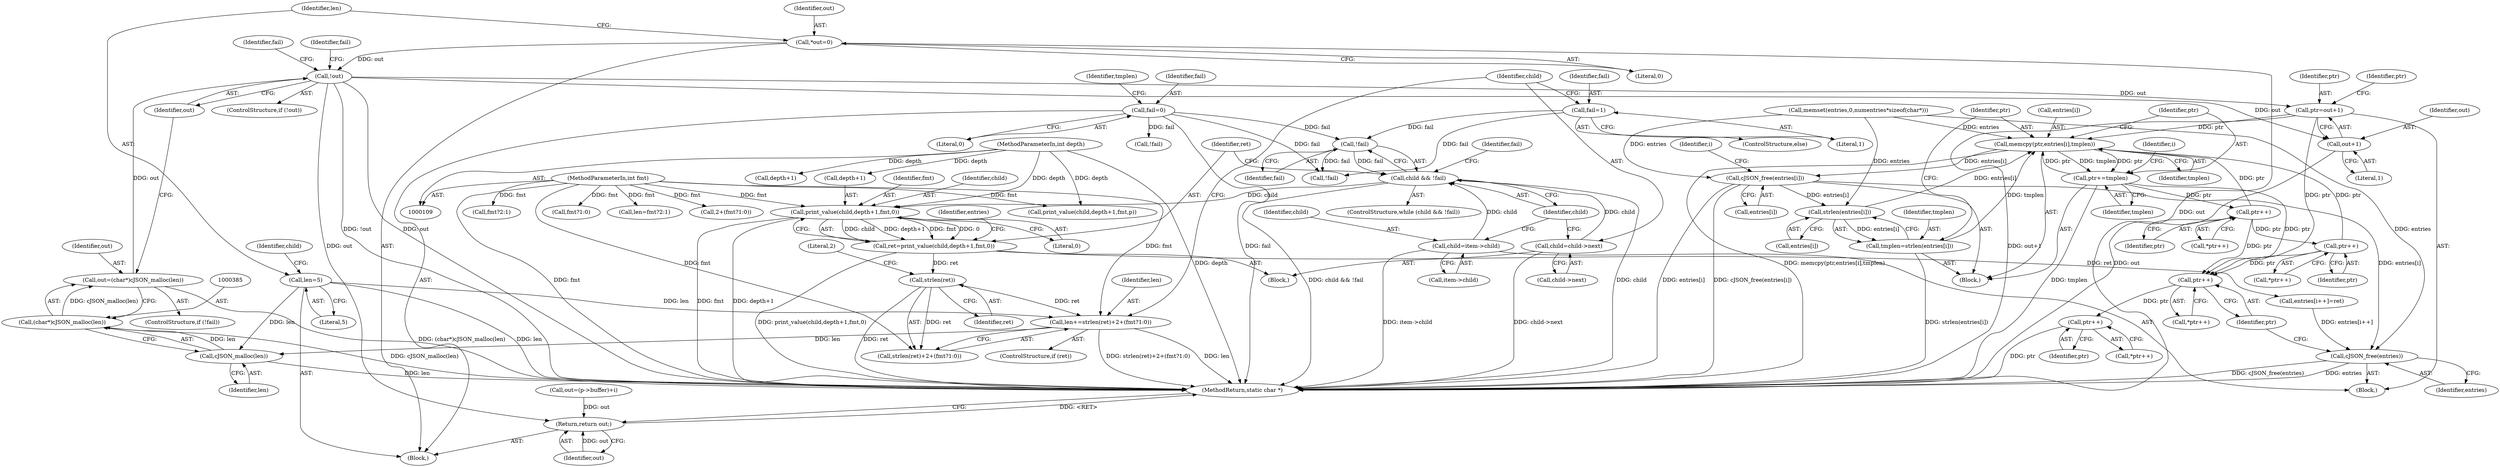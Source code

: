 digraph "0_iperf_91f2fa59e8ed80dfbf400add0164ee0e508e412a_40@pointer" {
"1000389" [label="(Call,!out)"];
"1000382" [label="(Call,out=(char*)cJSON_malloc(len))"];
"1000384" [label="(Call,(char*)cJSON_malloc(len))"];
"1000386" [label="(Call,cJSON_malloc(len))"];
"1000359" [label="(Call,len+=strlen(ret)+2+(fmt?1:0))"];
"1000362" [label="(Call,strlen(ret))"];
"1000342" [label="(Call,ret=print_value(child,depth+1,fmt,0))"];
"1000344" [label="(Call,print_value(child,depth+1,fmt,0))"];
"1000337" [label="(Call,child && !fail)"];
"1000374" [label="(Call,child=child->next)"];
"1000331" [label="(Call,child=item->child)"];
"1000339" [label="(Call,!fail)"];
"1000141" [label="(Call,fail=0)"];
"1000371" [label="(Call,fail=1)"];
"1000111" [label="(MethodParameterIn,int depth)"];
"1000112" [label="(MethodParameterIn,int fmt)"];
"1000123" [label="(Call,len=5)"];
"1000117" [label="(Call,*out=0)"];
"1000422" [label="(Call,ptr=out+1)"];
"1000447" [label="(Call,memcpy(ptr,entries[i],tmplen))"];
"1000453" [label="(Call,ptr+=tmplen)"];
"1000465" [label="(Call,ptr++)"];
"1000472" [label="(Call,ptr++)"];
"1000487" [label="(Call,ptr++)"];
"1000492" [label="(Call,ptr++)"];
"1000479" [label="(Call,cJSON_free(entries[i]))"];
"1000443" [label="(Call,strlen(entries[i]))"];
"1000441" [label="(Call,tmplen=strlen(entries[i]))"];
"1000483" [label="(Call,cJSON_free(entries))"];
"1000424" [label="(Call,out+1)"];
"1000495" [label="(Return,return out;)"];
"1000142" [label="(Identifier,fail)"];
"1000333" [label="(Call,item->child)"];
"1000217" [label="(Call,!fail)"];
"1000351" [label="(Call,entries[i++]=ret)"];
"1000440" [label="(Block,)"];
"1000429" [label="(Identifier,ptr)"];
"1000387" [label="(Identifier,len)"];
"1000465" [label="(Call,ptr++)"];
"1000373" [label="(Literal,1)"];
"1000345" [label="(Identifier,child)"];
"1000395" [label="(Identifier,fail)"];
"1000422" [label="(Call,ptr=out+1)"];
"1000346" [label="(Call,depth+1)"];
"1000497" [label="(MethodReturn,static char *)"];
"1000357" [label="(ControlStructure,if (ret))"];
"1000240" [label="(Call,fmt?2:1)"];
"1000374" [label="(Call,child=child->next)"];
"1000425" [label="(Identifier,out)"];
"1000363" [label="(Identifier,ret)"];
"1000386" [label="(Call,cJSON_malloc(len))"];
"1000392" [label="(Identifier,fail)"];
"1000384" [label="(Call,(char*)cJSON_malloc(len))"];
"1000114" [label="(Block,)"];
"1000350" [label="(Literal,0)"];
"1000375" [label="(Identifier,child)"];
"1000124" [label="(Identifier,len)"];
"1000423" [label="(Identifier,ptr)"];
"1000488" [label="(Identifier,ptr)"];
"1000458" [label="(Identifier,i)"];
"1000464" [label="(Call,*ptr++)"];
"1000371" [label="(Call,fail=1)"];
"1000447" [label="(Call,memcpy(ptr,entries[i],tmplen))"];
"1000336" [label="(ControlStructure,while (child && !fail))"];
"1000390" [label="(Identifier,out)"];
"1000441" [label="(Call,tmplen=strlen(entries[i]))"];
"1000361" [label="(Call,strlen(ret)+2+(fmt?1:0))"];
"1000466" [label="(Identifier,ptr)"];
"1000496" [label="(Identifier,out)"];
"1000342" [label="(Call,ret=print_value(child,depth+1,fmt,0))"];
"1000491" [label="(Call,*ptr++)"];
"1000493" [label="(Identifier,ptr)"];
"1000366" [label="(Call,fmt?1:0)"];
"1000353" [label="(Identifier,entries)"];
"1000444" [label="(Call,entries[i])"];
"1000383" [label="(Identifier,out)"];
"1000337" [label="(Call,child && !fail)"];
"1000382" [label="(Call,out=(char*)cJSON_malloc(len))"];
"1000238" [label="(Call,len=fmt?2:1)"];
"1000222" [label="(Call,depth+1)"];
"1000341" [label="(Block,)"];
"1000146" [label="(Identifier,tmplen)"];
"1000370" [label="(ControlStructure,else)"];
"1000359" [label="(Call,len+=strlen(ret)+2+(fmt?1:0))"];
"1000376" [label="(Call,child->next)"];
"1000344" [label="(Call,print_value(child,depth+1,fmt,0))"];
"1000339" [label="(Call,!fail)"];
"1000128" [label="(Identifier,child)"];
"1000379" [label="(ControlStructure,if (!fail))"];
"1000479" [label="(Call,cJSON_free(entries[i]))"];
"1000372" [label="(Identifier,fail)"];
"1000443" [label="(Call,strlen(entries[i]))"];
"1000119" [label="(Literal,0)"];
"1000362" [label="(Call,strlen(ret))"];
"1000486" [label="(Call,*ptr++)"];
"1000301" [label="(Call,out=(p->buffer)+i)"];
"1000389" [label="(Call,!out)"];
"1000471" [label="(Call,*ptr++)"];
"1000454" [label="(Identifier,ptr)"];
"1000125" [label="(Literal,5)"];
"1000449" [label="(Call,entries[i])"];
"1000439" [label="(Identifier,i)"];
"1000424" [label="(Call,out+1)"];
"1000381" [label="(Identifier,fail)"];
"1000118" [label="(Identifier,out)"];
"1000455" [label="(Identifier,tmplen)"];
"1000495" [label="(Return,return out;)"];
"1000343" [label="(Identifier,ret)"];
"1000338" [label="(Identifier,child)"];
"1000349" [label="(Identifier,fmt)"];
"1000331" [label="(Call,child=item->child)"];
"1000220" [label="(Call,print_value(child,depth+1,fmt,p))"];
"1000448" [label="(Identifier,ptr)"];
"1000309" [label="(Block,)"];
"1000112" [label="(MethodParameterIn,int fmt)"];
"1000340" [label="(Identifier,fail)"];
"1000380" [label="(Call,!fail)"];
"1000117" [label="(Call,*out=0)"];
"1000365" [label="(Literal,2)"];
"1000426" [label="(Literal,1)"];
"1000364" [label="(Call,2+(fmt?1:0))"];
"1000483" [label="(Call,cJSON_free(entries))"];
"1000360" [label="(Identifier,len)"];
"1000472" [label="(Call,ptr++)"];
"1000453" [label="(Call,ptr+=tmplen)"];
"1000324" [label="(Call,memset(entries,0,numentries*sizeof(char*)))"];
"1000473" [label="(Identifier,ptr)"];
"1000388" [label="(ControlStructure,if (!out))"];
"1000442" [label="(Identifier,tmplen)"];
"1000143" [label="(Literal,0)"];
"1000487" [label="(Call,ptr++)"];
"1000141" [label="(Call,fail=0)"];
"1000332" [label="(Identifier,child)"];
"1000492" [label="(Call,ptr++)"];
"1000480" [label="(Call,entries[i])"];
"1000123" [label="(Call,len=5)"];
"1000484" [label="(Identifier,entries)"];
"1000111" [label="(MethodParameterIn,int depth)"];
"1000452" [label="(Identifier,tmplen)"];
"1000389" -> "1000388"  [label="AST: "];
"1000389" -> "1000390"  [label="CFG: "];
"1000390" -> "1000389"  [label="AST: "];
"1000392" -> "1000389"  [label="CFG: "];
"1000395" -> "1000389"  [label="CFG: "];
"1000389" -> "1000497"  [label="DDG: !out"];
"1000389" -> "1000497"  [label="DDG: out"];
"1000382" -> "1000389"  [label="DDG: out"];
"1000117" -> "1000389"  [label="DDG: out"];
"1000389" -> "1000422"  [label="DDG: out"];
"1000389" -> "1000424"  [label="DDG: out"];
"1000389" -> "1000495"  [label="DDG: out"];
"1000382" -> "1000379"  [label="AST: "];
"1000382" -> "1000384"  [label="CFG: "];
"1000383" -> "1000382"  [label="AST: "];
"1000384" -> "1000382"  [label="AST: "];
"1000390" -> "1000382"  [label="CFG: "];
"1000382" -> "1000497"  [label="DDG: (char*)cJSON_malloc(len)"];
"1000384" -> "1000382"  [label="DDG: cJSON_malloc(len)"];
"1000384" -> "1000386"  [label="CFG: "];
"1000385" -> "1000384"  [label="AST: "];
"1000386" -> "1000384"  [label="AST: "];
"1000384" -> "1000497"  [label="DDG: cJSON_malloc(len)"];
"1000386" -> "1000384"  [label="DDG: len"];
"1000386" -> "1000387"  [label="CFG: "];
"1000387" -> "1000386"  [label="AST: "];
"1000386" -> "1000497"  [label="DDG: len"];
"1000359" -> "1000386"  [label="DDG: len"];
"1000123" -> "1000386"  [label="DDG: len"];
"1000359" -> "1000357"  [label="AST: "];
"1000359" -> "1000361"  [label="CFG: "];
"1000360" -> "1000359"  [label="AST: "];
"1000361" -> "1000359"  [label="AST: "];
"1000375" -> "1000359"  [label="CFG: "];
"1000359" -> "1000497"  [label="DDG: strlen(ret)+2+(fmt?1:0)"];
"1000359" -> "1000497"  [label="DDG: len"];
"1000362" -> "1000359"  [label="DDG: ret"];
"1000112" -> "1000359"  [label="DDG: fmt"];
"1000123" -> "1000359"  [label="DDG: len"];
"1000362" -> "1000361"  [label="AST: "];
"1000362" -> "1000363"  [label="CFG: "];
"1000363" -> "1000362"  [label="AST: "];
"1000365" -> "1000362"  [label="CFG: "];
"1000362" -> "1000497"  [label="DDG: ret"];
"1000362" -> "1000361"  [label="DDG: ret"];
"1000342" -> "1000362"  [label="DDG: ret"];
"1000342" -> "1000341"  [label="AST: "];
"1000342" -> "1000344"  [label="CFG: "];
"1000343" -> "1000342"  [label="AST: "];
"1000344" -> "1000342"  [label="AST: "];
"1000353" -> "1000342"  [label="CFG: "];
"1000342" -> "1000497"  [label="DDG: print_value(child,depth+1,fmt,0)"];
"1000344" -> "1000342"  [label="DDG: child"];
"1000344" -> "1000342"  [label="DDG: depth+1"];
"1000344" -> "1000342"  [label="DDG: fmt"];
"1000344" -> "1000342"  [label="DDG: 0"];
"1000342" -> "1000351"  [label="DDG: ret"];
"1000344" -> "1000350"  [label="CFG: "];
"1000345" -> "1000344"  [label="AST: "];
"1000346" -> "1000344"  [label="AST: "];
"1000349" -> "1000344"  [label="AST: "];
"1000350" -> "1000344"  [label="AST: "];
"1000344" -> "1000497"  [label="DDG: fmt"];
"1000344" -> "1000497"  [label="DDG: depth+1"];
"1000337" -> "1000344"  [label="DDG: child"];
"1000111" -> "1000344"  [label="DDG: depth"];
"1000112" -> "1000344"  [label="DDG: fmt"];
"1000337" -> "1000336"  [label="AST: "];
"1000337" -> "1000338"  [label="CFG: "];
"1000337" -> "1000339"  [label="CFG: "];
"1000338" -> "1000337"  [label="AST: "];
"1000339" -> "1000337"  [label="AST: "];
"1000343" -> "1000337"  [label="CFG: "];
"1000381" -> "1000337"  [label="CFG: "];
"1000337" -> "1000497"  [label="DDG: child"];
"1000337" -> "1000497"  [label="DDG: child && !fail"];
"1000374" -> "1000337"  [label="DDG: child"];
"1000331" -> "1000337"  [label="DDG: child"];
"1000339" -> "1000337"  [label="DDG: fail"];
"1000374" -> "1000341"  [label="AST: "];
"1000374" -> "1000376"  [label="CFG: "];
"1000375" -> "1000374"  [label="AST: "];
"1000376" -> "1000374"  [label="AST: "];
"1000338" -> "1000374"  [label="CFG: "];
"1000374" -> "1000497"  [label="DDG: child->next"];
"1000331" -> "1000309"  [label="AST: "];
"1000331" -> "1000333"  [label="CFG: "];
"1000332" -> "1000331"  [label="AST: "];
"1000333" -> "1000331"  [label="AST: "];
"1000338" -> "1000331"  [label="CFG: "];
"1000331" -> "1000497"  [label="DDG: item->child"];
"1000339" -> "1000340"  [label="CFG: "];
"1000340" -> "1000339"  [label="AST: "];
"1000141" -> "1000339"  [label="DDG: fail"];
"1000371" -> "1000339"  [label="DDG: fail"];
"1000339" -> "1000380"  [label="DDG: fail"];
"1000141" -> "1000114"  [label="AST: "];
"1000141" -> "1000143"  [label="CFG: "];
"1000142" -> "1000141"  [label="AST: "];
"1000143" -> "1000141"  [label="AST: "];
"1000146" -> "1000141"  [label="CFG: "];
"1000141" -> "1000497"  [label="DDG: fail"];
"1000141" -> "1000217"  [label="DDG: fail"];
"1000141" -> "1000380"  [label="DDG: fail"];
"1000371" -> "1000370"  [label="AST: "];
"1000371" -> "1000373"  [label="CFG: "];
"1000372" -> "1000371"  [label="AST: "];
"1000373" -> "1000371"  [label="AST: "];
"1000375" -> "1000371"  [label="CFG: "];
"1000371" -> "1000380"  [label="DDG: fail"];
"1000111" -> "1000109"  [label="AST: "];
"1000111" -> "1000497"  [label="DDG: depth"];
"1000111" -> "1000220"  [label="DDG: depth"];
"1000111" -> "1000222"  [label="DDG: depth"];
"1000111" -> "1000346"  [label="DDG: depth"];
"1000112" -> "1000109"  [label="AST: "];
"1000112" -> "1000497"  [label="DDG: fmt"];
"1000112" -> "1000220"  [label="DDG: fmt"];
"1000112" -> "1000238"  [label="DDG: fmt"];
"1000112" -> "1000240"  [label="DDG: fmt"];
"1000112" -> "1000361"  [label="DDG: fmt"];
"1000112" -> "1000364"  [label="DDG: fmt"];
"1000112" -> "1000366"  [label="DDG: fmt"];
"1000123" -> "1000114"  [label="AST: "];
"1000123" -> "1000125"  [label="CFG: "];
"1000124" -> "1000123"  [label="AST: "];
"1000125" -> "1000123"  [label="AST: "];
"1000128" -> "1000123"  [label="CFG: "];
"1000123" -> "1000497"  [label="DDG: len"];
"1000117" -> "1000114"  [label="AST: "];
"1000117" -> "1000119"  [label="CFG: "];
"1000118" -> "1000117"  [label="AST: "];
"1000119" -> "1000117"  [label="AST: "];
"1000124" -> "1000117"  [label="CFG: "];
"1000117" -> "1000497"  [label="DDG: out"];
"1000422" -> "1000309"  [label="AST: "];
"1000422" -> "1000424"  [label="CFG: "];
"1000423" -> "1000422"  [label="AST: "];
"1000424" -> "1000422"  [label="AST: "];
"1000429" -> "1000422"  [label="CFG: "];
"1000422" -> "1000497"  [label="DDG: out+1"];
"1000422" -> "1000447"  [label="DDG: ptr"];
"1000422" -> "1000487"  [label="DDG: ptr"];
"1000447" -> "1000440"  [label="AST: "];
"1000447" -> "1000452"  [label="CFG: "];
"1000448" -> "1000447"  [label="AST: "];
"1000449" -> "1000447"  [label="AST: "];
"1000452" -> "1000447"  [label="AST: "];
"1000454" -> "1000447"  [label="CFG: "];
"1000447" -> "1000497"  [label="DDG: memcpy(ptr,entries[i],tmplen)"];
"1000472" -> "1000447"  [label="DDG: ptr"];
"1000453" -> "1000447"  [label="DDG: ptr"];
"1000465" -> "1000447"  [label="DDG: ptr"];
"1000324" -> "1000447"  [label="DDG: entries"];
"1000443" -> "1000447"  [label="DDG: entries[i]"];
"1000441" -> "1000447"  [label="DDG: tmplen"];
"1000447" -> "1000453"  [label="DDG: tmplen"];
"1000447" -> "1000453"  [label="DDG: ptr"];
"1000447" -> "1000479"  [label="DDG: entries[i]"];
"1000453" -> "1000440"  [label="AST: "];
"1000453" -> "1000455"  [label="CFG: "];
"1000454" -> "1000453"  [label="AST: "];
"1000455" -> "1000453"  [label="AST: "];
"1000458" -> "1000453"  [label="CFG: "];
"1000453" -> "1000497"  [label="DDG: tmplen"];
"1000453" -> "1000465"  [label="DDG: ptr"];
"1000453" -> "1000487"  [label="DDG: ptr"];
"1000465" -> "1000464"  [label="AST: "];
"1000465" -> "1000466"  [label="CFG: "];
"1000466" -> "1000465"  [label="AST: "];
"1000464" -> "1000465"  [label="CFG: "];
"1000465" -> "1000472"  [label="DDG: ptr"];
"1000465" -> "1000487"  [label="DDG: ptr"];
"1000472" -> "1000471"  [label="AST: "];
"1000472" -> "1000473"  [label="CFG: "];
"1000473" -> "1000472"  [label="AST: "];
"1000471" -> "1000472"  [label="CFG: "];
"1000472" -> "1000487"  [label="DDG: ptr"];
"1000487" -> "1000486"  [label="AST: "];
"1000487" -> "1000488"  [label="CFG: "];
"1000488" -> "1000487"  [label="AST: "];
"1000486" -> "1000487"  [label="CFG: "];
"1000487" -> "1000492"  [label="DDG: ptr"];
"1000492" -> "1000491"  [label="AST: "];
"1000492" -> "1000493"  [label="CFG: "];
"1000493" -> "1000492"  [label="AST: "];
"1000491" -> "1000492"  [label="CFG: "];
"1000492" -> "1000497"  [label="DDG: ptr"];
"1000479" -> "1000440"  [label="AST: "];
"1000479" -> "1000480"  [label="CFG: "];
"1000480" -> "1000479"  [label="AST: "];
"1000439" -> "1000479"  [label="CFG: "];
"1000479" -> "1000497"  [label="DDG: cJSON_free(entries[i])"];
"1000479" -> "1000497"  [label="DDG: entries[i]"];
"1000479" -> "1000443"  [label="DDG: entries[i]"];
"1000324" -> "1000479"  [label="DDG: entries"];
"1000479" -> "1000483"  [label="DDG: entries[i]"];
"1000443" -> "1000441"  [label="AST: "];
"1000443" -> "1000444"  [label="CFG: "];
"1000444" -> "1000443"  [label="AST: "];
"1000441" -> "1000443"  [label="CFG: "];
"1000443" -> "1000441"  [label="DDG: entries[i]"];
"1000324" -> "1000443"  [label="DDG: entries"];
"1000441" -> "1000440"  [label="AST: "];
"1000442" -> "1000441"  [label="AST: "];
"1000448" -> "1000441"  [label="CFG: "];
"1000441" -> "1000497"  [label="DDG: strlen(entries[i])"];
"1000483" -> "1000309"  [label="AST: "];
"1000483" -> "1000484"  [label="CFG: "];
"1000484" -> "1000483"  [label="AST: "];
"1000488" -> "1000483"  [label="CFG: "];
"1000483" -> "1000497"  [label="DDG: cJSON_free(entries)"];
"1000483" -> "1000497"  [label="DDG: entries"];
"1000324" -> "1000483"  [label="DDG: entries"];
"1000351" -> "1000483"  [label="DDG: entries[i++]"];
"1000424" -> "1000426"  [label="CFG: "];
"1000425" -> "1000424"  [label="AST: "];
"1000426" -> "1000424"  [label="AST: "];
"1000424" -> "1000497"  [label="DDG: out"];
"1000495" -> "1000114"  [label="AST: "];
"1000495" -> "1000496"  [label="CFG: "];
"1000496" -> "1000495"  [label="AST: "];
"1000497" -> "1000495"  [label="CFG: "];
"1000495" -> "1000497"  [label="DDG: <RET>"];
"1000496" -> "1000495"  [label="DDG: out"];
"1000301" -> "1000495"  [label="DDG: out"];
}
